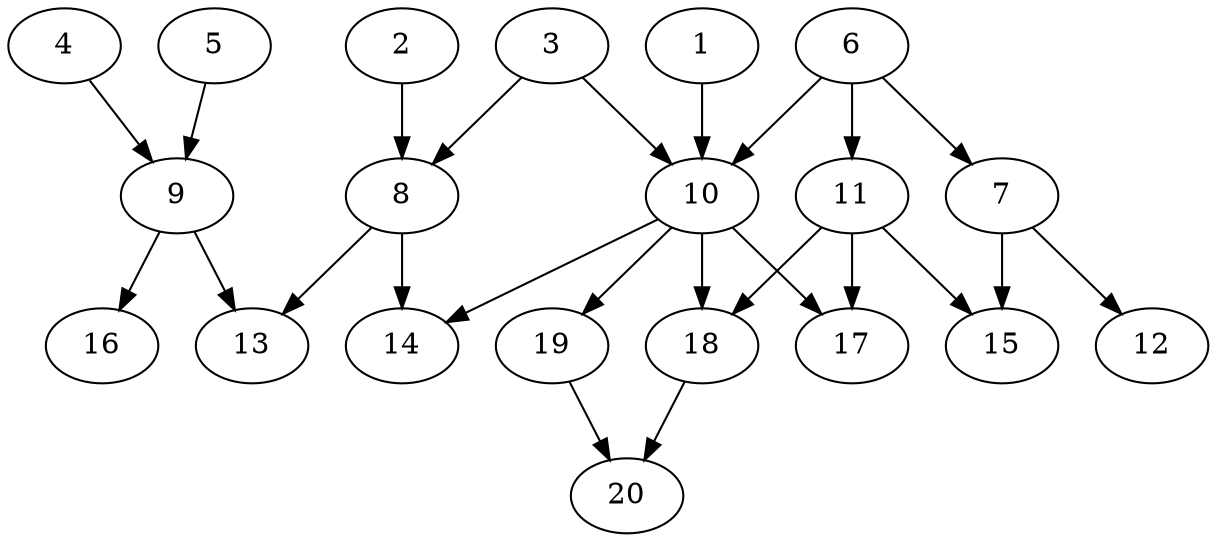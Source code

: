 // DAG automatically generated by daggen at Wed Jul 24 22:02:40 2019
// ./daggen --dot -n 20 --ccr 0.4 --fat 0.6 --regular 0.5 --density 0.5 --mindata 5242880 --maxdata 52428800 
digraph G {
  1 [size="96296960", alpha="0.14", expect_size="38518784"] 
  1 -> 10 [size ="38518784"]
  2 [size="106800640", alpha="0.05", expect_size="42720256"] 
  2 -> 8 [size ="42720256"]
  3 [size="92577280", alpha="0.18", expect_size="37030912"] 
  3 -> 8 [size ="37030912"]
  3 -> 10 [size ="37030912"]
  4 [size="101509120", alpha="0.08", expect_size="40603648"] 
  4 -> 9 [size ="40603648"]
  5 [size="87324160", alpha="0.10", expect_size="34929664"] 
  5 -> 9 [size ="34929664"]
  6 [size="105029120", alpha="0.17", expect_size="42011648"] 
  6 -> 7 [size ="42011648"]
  6 -> 10 [size ="42011648"]
  6 -> 11 [size ="42011648"]
  7 [size="98664960", alpha="0.11", expect_size="39465984"] 
  7 -> 12 [size ="39465984"]
  7 -> 15 [size ="39465984"]
  8 [size="29780480", alpha="0.05", expect_size="11912192"] 
  8 -> 13 [size ="11912192"]
  8 -> 14 [size ="11912192"]
  9 [size="50769920", alpha="0.11", expect_size="20307968"] 
  9 -> 13 [size ="20307968"]
  9 -> 16 [size ="20307968"]
  10 [size="127697920", alpha="0.10", expect_size="51079168"] 
  10 -> 14 [size ="51079168"]
  10 -> 17 [size ="51079168"]
  10 -> 18 [size ="51079168"]
  10 -> 19 [size ="51079168"]
  11 [size="94407680", alpha="0.16", expect_size="37763072"] 
  11 -> 15 [size ="37763072"]
  11 -> 17 [size ="37763072"]
  11 -> 18 [size ="37763072"]
  12 [size="56156160", alpha="0.08", expect_size="22462464"] 
  13 [size="84861440", alpha="0.18", expect_size="33944576"] 
  14 [size="72181760", alpha="0.18", expect_size="28872704"] 
  15 [size="121259520", alpha="0.12", expect_size="48503808"] 
  16 [size="63298560", alpha="0.15", expect_size="25319424"] 
  17 [size="46824960", alpha="0.08", expect_size="18729984"] 
  18 [size="110266880", alpha="0.02", expect_size="44106752"] 
  18 -> 20 [size ="44106752"]
  19 [size="20697600", alpha="0.17", expect_size="8279040"] 
  19 -> 20 [size ="8279040"]
  20 [size="86958080", alpha="0.19", expect_size="34783232"] 
}

